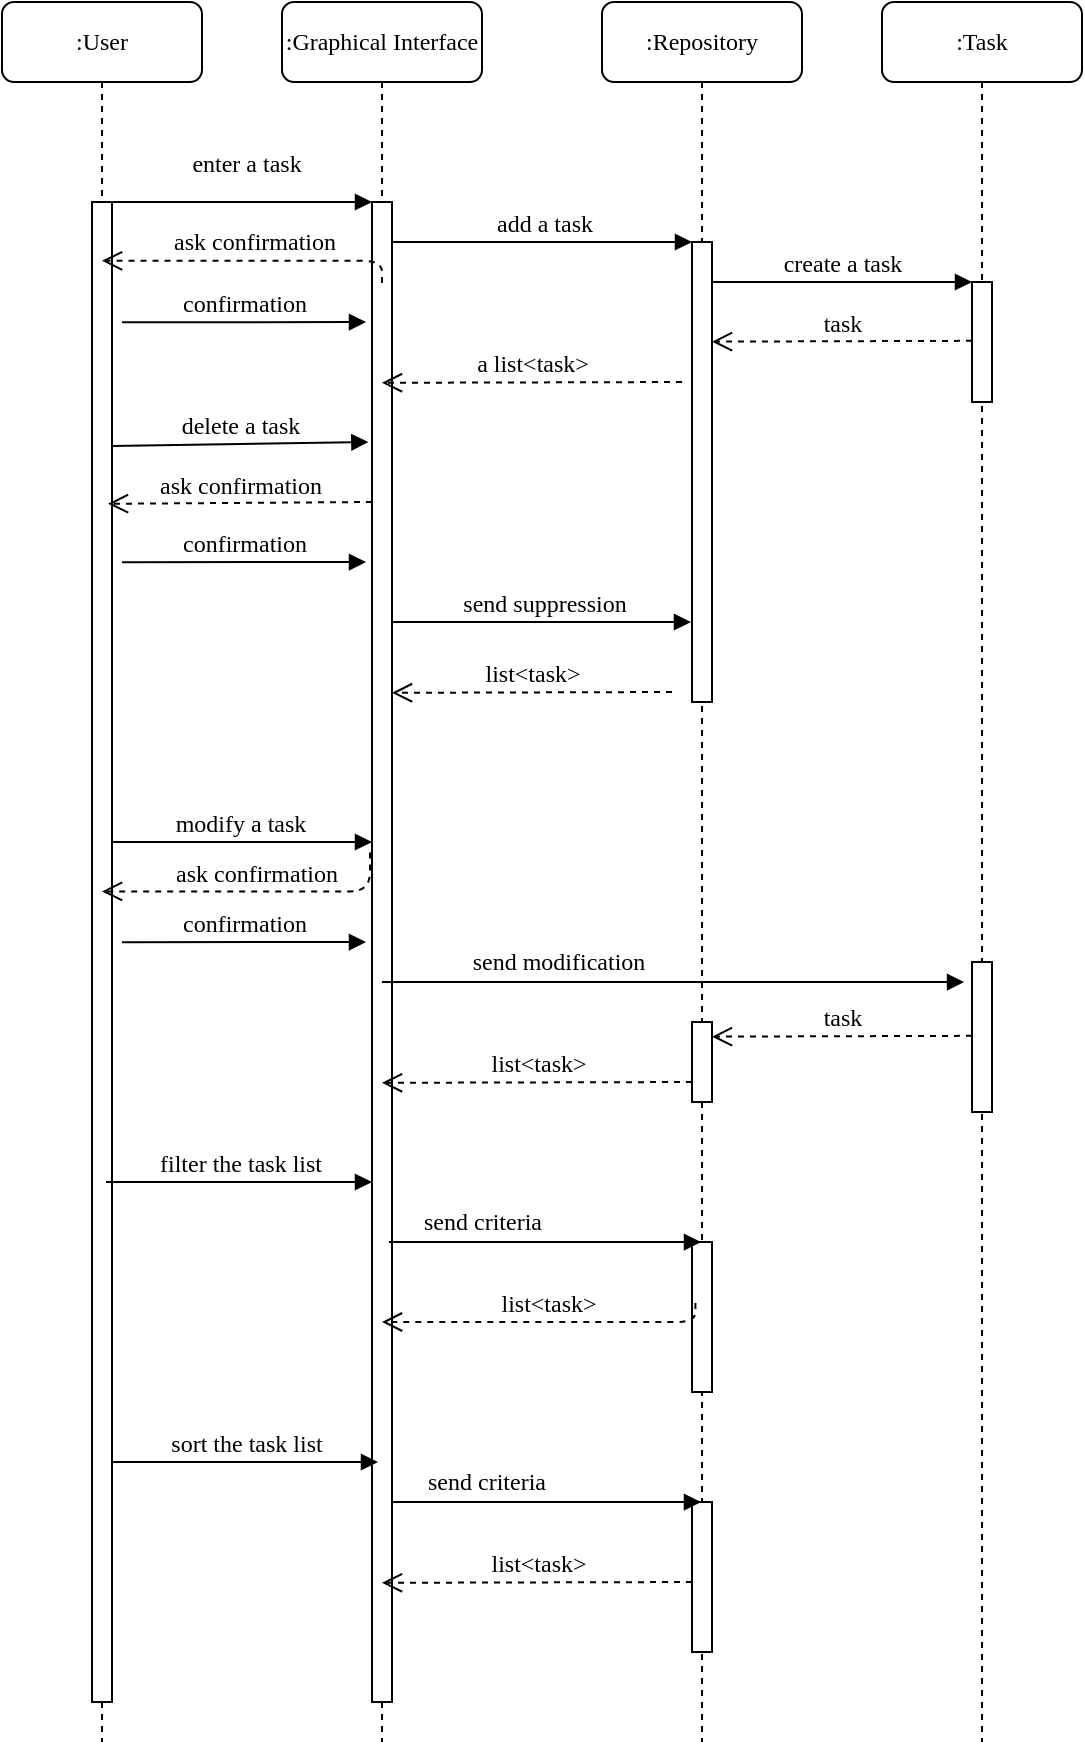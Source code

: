 <mxfile version="26.1.1">
  <diagram name="Page-1" id="13e1069c-82ec-6db2-03f1-153e76fe0fe0">
    <mxGraphModel dx="838" dy="973" grid="1" gridSize="10" guides="1" tooltips="1" connect="1" arrows="1" fold="1" page="1" pageScale="1" pageWidth="1100" pageHeight="850" background="none" math="0" shadow="0">
      <root>
        <mxCell id="0" />
        <mxCell id="1" parent="0" />
        <mxCell id="7baba1c4bc27f4b0-2" value=":Graphical Interface" style="shape=umlLifeline;perimeter=lifelinePerimeter;whiteSpace=wrap;html=1;container=1;collapsible=0;recursiveResize=0;outlineConnect=0;rounded=1;shadow=0;comic=0;labelBackgroundColor=none;strokeWidth=1;fontFamily=Verdana;fontSize=12;align=center;movable=0;resizable=0;rotatable=0;deletable=0;editable=0;locked=1;connectable=0;" parent="1" vertex="1">
          <mxGeometry x="240" y="80" width="100" height="870" as="geometry" />
        </mxCell>
        <mxCell id="7baba1c4bc27f4b0-10" value="" style="html=1;points=[];perimeter=orthogonalPerimeter;rounded=0;shadow=0;comic=0;labelBackgroundColor=none;strokeWidth=1;fontFamily=Verdana;fontSize=12;align=center;" parent="7baba1c4bc27f4b0-2" vertex="1">
          <mxGeometry x="45" y="100" width="10" height="750" as="geometry" />
        </mxCell>
        <mxCell id="f2qZiavuI74izzKtzCoV-3" value="modify a task" style="html=1;verticalAlign=bottom;endArrow=block;labelBackgroundColor=none;fontFamily=Verdana;fontSize=12;" edge="1" parent="7baba1c4bc27f4b0-2">
          <mxGeometry relative="1" as="geometry">
            <mxPoint x="-87.5" y="420" as="sourcePoint" />
            <mxPoint x="45" y="420.0" as="targetPoint" />
          </mxGeometry>
        </mxCell>
        <mxCell id="7baba1c4bc27f4b0-3" value=":Repository" style="shape=umlLifeline;perimeter=lifelinePerimeter;whiteSpace=wrap;html=1;container=1;collapsible=0;recursiveResize=0;outlineConnect=0;rounded=1;shadow=0;comic=0;labelBackgroundColor=none;strokeWidth=1;fontFamily=Verdana;fontSize=12;align=center;movable=0;resizable=0;rotatable=0;deletable=0;editable=0;locked=1;connectable=0;" parent="1" vertex="1">
          <mxGeometry x="400" y="80" width="100" height="870" as="geometry" />
        </mxCell>
        <mxCell id="7baba1c4bc27f4b0-13" value="" style="html=1;points=[];perimeter=orthogonalPerimeter;rounded=0;shadow=0;comic=0;labelBackgroundColor=none;strokeWidth=1;fontFamily=Verdana;fontSize=12;align=center;" parent="7baba1c4bc27f4b0-3" vertex="1">
          <mxGeometry x="45" y="120" width="10" height="230" as="geometry" />
        </mxCell>
        <mxCell id="f2qZiavuI74izzKtzCoV-16" style="edgeStyle=orthogonalEdgeStyle;rounded=0;orthogonalLoop=1;jettySize=auto;html=1;" edge="1" parent="7baba1c4bc27f4b0-3" source="f2qZiavuI74izzKtzCoV-8" target="7baba1c4bc27f4b0-3">
          <mxGeometry relative="1" as="geometry">
            <Array as="points">
              <mxPoint x="50" y="590" />
              <mxPoint x="50" y="590" />
            </Array>
          </mxGeometry>
        </mxCell>
        <mxCell id="f2qZiavuI74izzKtzCoV-8" value="" style="html=1;points=[];perimeter=orthogonalPerimeter;rounded=0;shadow=0;comic=0;labelBackgroundColor=none;strokeWidth=1;fontFamily=Verdana;fontSize=12;align=center;" vertex="1" parent="7baba1c4bc27f4b0-3">
          <mxGeometry x="45" y="510" width="10" height="40" as="geometry" />
        </mxCell>
        <mxCell id="f2qZiavuI74izzKtzCoV-25" value="" style="html=1;points=[];perimeter=orthogonalPerimeter;rounded=0;shadow=0;comic=0;labelBackgroundColor=none;strokeWidth=1;fontFamily=Verdana;fontSize=12;align=center;" vertex="1" parent="7baba1c4bc27f4b0-3">
          <mxGeometry x="45" y="750" width="10" height="75" as="geometry" />
        </mxCell>
        <mxCell id="f2qZiavuI74izzKtzCoV-24" value="" style="html=1;points=[];perimeter=orthogonalPerimeter;rounded=0;shadow=0;comic=0;labelBackgroundColor=none;strokeWidth=1;fontFamily=Verdana;fontSize=12;align=center;" vertex="1" parent="7baba1c4bc27f4b0-3">
          <mxGeometry x="45" y="620" width="10" height="75" as="geometry" />
        </mxCell>
        <mxCell id="f2qZiavuI74izzKtzCoV-28" value="list&amp;lt;task&amp;gt;" style="html=1;verticalAlign=bottom;endArrow=open;dashed=1;endSize=8;labelBackgroundColor=none;fontFamily=Verdana;fontSize=12;edgeStyle=elbowEdgeStyle;elbow=vertical;entryX=0.5;entryY=0.92;entryDx=0;entryDy=0;entryPerimeter=0;" edge="1" parent="7baba1c4bc27f4b0-3" target="7baba1c4bc27f4b0-10">
          <mxGeometry x="-0.004" relative="1" as="geometry">
            <mxPoint x="-100" y="790" as="targetPoint" />
            <Array as="points">
              <mxPoint x="-9" y="790.41" />
              <mxPoint x="21" y="790.41" />
            </Array>
            <mxPoint x="45" y="790" as="sourcePoint" />
            <mxPoint as="offset" />
          </mxGeometry>
        </mxCell>
        <mxCell id="f2qZiavuI74izzKtzCoV-2" value="list&amp;lt;task&amp;gt;" style="html=1;verticalAlign=bottom;endArrow=open;dashed=1;endSize=8;labelBackgroundColor=none;fontFamily=Verdana;fontSize=12;edgeStyle=elbowEdgeStyle;elbow=vertical;" edge="1" parent="7baba1c4bc27f4b0-3">
          <mxGeometry x="-0.004" relative="1" as="geometry">
            <mxPoint x="-105" y="345" as="targetPoint" />
            <Array as="points">
              <mxPoint x="-15" y="345.41" />
              <mxPoint x="15" y="345.41" />
            </Array>
            <mxPoint x="35" y="345" as="sourcePoint" />
            <mxPoint as="offset" />
          </mxGeometry>
        </mxCell>
        <mxCell id="f2qZiavuI74izzKtzCoV-37" value="list&amp;lt;task&amp;gt;" style="html=1;verticalAlign=bottom;endArrow=open;dashed=1;endSize=8;labelBackgroundColor=none;fontFamily=Verdana;fontSize=12;edgeStyle=elbowEdgeStyle;elbow=vertical;" edge="1" parent="7baba1c4bc27f4b0-3" target="7baba1c4bc27f4b0-2">
          <mxGeometry x="-0.004" relative="1" as="geometry">
            <mxPoint x="-95" y="540" as="targetPoint" />
            <Array as="points">
              <mxPoint x="-5" y="540.41" />
              <mxPoint x="25" y="540.41" />
            </Array>
            <mxPoint x="45" y="540" as="sourcePoint" />
            <mxPoint as="offset" />
          </mxGeometry>
        </mxCell>
        <mxCell id="7baba1c4bc27f4b0-4" value=":Task" style="shape=umlLifeline;perimeter=lifelinePerimeter;whiteSpace=wrap;html=1;container=1;collapsible=0;recursiveResize=0;outlineConnect=0;rounded=1;shadow=0;comic=0;labelBackgroundColor=none;strokeWidth=1;fontFamily=Verdana;fontSize=12;align=center;movable=0;resizable=0;rotatable=0;deletable=0;editable=0;locked=1;connectable=0;" parent="1" vertex="1">
          <mxGeometry x="540" y="80" width="100" height="870" as="geometry" />
        </mxCell>
        <mxCell id="7baba1c4bc27f4b0-21" value="task" style="html=1;verticalAlign=bottom;endArrow=open;dashed=1;endSize=8;labelBackgroundColor=none;fontFamily=Verdana;fontSize=12;edgeStyle=elbowEdgeStyle;elbow=vertical;" parent="7baba1c4bc27f4b0-4" edge="1">
          <mxGeometry x="-0.004" relative="1" as="geometry">
            <mxPoint x="-85" y="169.41" as="targetPoint" />
            <Array as="points">
              <mxPoint x="-15" y="169.82" />
              <mxPoint x="15" y="169.82" />
            </Array>
            <mxPoint x="45" y="169.41" as="sourcePoint" />
            <mxPoint as="offset" />
          </mxGeometry>
        </mxCell>
        <mxCell id="f2qZiavuI74izzKtzCoV-4" value="" style="html=1;points=[];perimeter=orthogonalPerimeter;rounded=0;shadow=0;comic=0;labelBackgroundColor=none;strokeWidth=1;fontFamily=Verdana;fontSize=12;align=center;" vertex="1" parent="7baba1c4bc27f4b0-4">
          <mxGeometry x="45" y="480" width="10" height="75" as="geometry" />
        </mxCell>
        <mxCell id="7baba1c4bc27f4b0-16" value="" style="html=1;points=[];perimeter=orthogonalPerimeter;rounded=0;shadow=0;comic=0;labelBackgroundColor=none;strokeWidth=1;fontFamily=Verdana;fontSize=12;align=center;" parent="7baba1c4bc27f4b0-4" vertex="1">
          <mxGeometry x="45" y="140" width="10" height="60" as="geometry" />
        </mxCell>
        <mxCell id="f2qZiavuI74izzKtzCoV-11" value="task" style="html=1;verticalAlign=bottom;endArrow=open;dashed=1;endSize=8;labelBackgroundColor=none;fontFamily=Verdana;fontSize=12;edgeStyle=elbowEdgeStyle;elbow=vertical;" edge="1" parent="7baba1c4bc27f4b0-4">
          <mxGeometry x="-0.004" relative="1" as="geometry">
            <mxPoint x="-85" y="516.91" as="targetPoint" />
            <Array as="points">
              <mxPoint x="-15" y="517.32" />
              <mxPoint x="15" y="517.32" />
            </Array>
            <mxPoint x="45" y="516.91" as="sourcePoint" />
            <mxPoint as="offset" />
          </mxGeometry>
        </mxCell>
        <mxCell id="7baba1c4bc27f4b0-8" value=":User" style="shape=umlLifeline;perimeter=lifelinePerimeter;whiteSpace=wrap;html=1;container=1;collapsible=0;recursiveResize=0;outlineConnect=0;rounded=1;shadow=0;comic=0;labelBackgroundColor=none;strokeWidth=1;fontFamily=Verdana;fontSize=12;align=center;movable=0;resizable=0;rotatable=0;deletable=0;editable=0;locked=1;connectable=0;" parent="1" vertex="1">
          <mxGeometry x="100" y="80" width="100" height="870" as="geometry" />
        </mxCell>
        <mxCell id="7baba1c4bc27f4b0-9" value="" style="html=1;points=[];perimeter=orthogonalPerimeter;rounded=0;shadow=0;comic=0;labelBackgroundColor=none;strokeWidth=1;fontFamily=Verdana;fontSize=12;align=center;" parent="7baba1c4bc27f4b0-8" vertex="1">
          <mxGeometry x="45" y="100" width="10" height="750" as="geometry" />
        </mxCell>
        <mxCell id="7baba1c4bc27f4b0-23" value="delete a task" style="html=1;verticalAlign=bottom;endArrow=block;labelBackgroundColor=none;fontFamily=Verdana;fontSize=12;entryX=-0.182;entryY=0.107;entryDx=0;entryDy=0;entryPerimeter=0;" parent="7baba1c4bc27f4b0-8" edge="1">
          <mxGeometry relative="1" as="geometry">
            <mxPoint x="55" y="221.98" as="sourcePoint" />
            <mxPoint x="183.18" y="220.005" as="targetPoint" />
          </mxGeometry>
        </mxCell>
        <mxCell id="f2qZiavuI74izzKtzCoV-33" value="confirmation" style="html=1;verticalAlign=bottom;endArrow=block;entryX=-0.3;entryY=0.085;labelBackgroundColor=none;fontFamily=Verdana;fontSize=12;edgeStyle=elbowEdgeStyle;elbow=vertical;entryDx=0;entryDy=0;entryPerimeter=0;" edge="1" parent="7baba1c4bc27f4b0-8">
          <mxGeometry x="0.004" relative="1" as="geometry">
            <mxPoint x="60" y="160.18" as="sourcePoint" />
            <mxPoint x="182" y="160.08" as="targetPoint" />
            <mxPoint as="offset" />
          </mxGeometry>
        </mxCell>
        <mxCell id="f2qZiavuI74izzKtzCoV-19" value="sort the task list" style="html=1;verticalAlign=bottom;endArrow=block;labelBackgroundColor=none;fontFamily=Verdana;fontSize=12;" edge="1" parent="7baba1c4bc27f4b0-8">
          <mxGeometry relative="1" as="geometry">
            <mxPoint x="55" y="730" as="sourcePoint" />
            <mxPoint x="188" y="730" as="targetPoint" />
          </mxGeometry>
        </mxCell>
        <mxCell id="7baba1c4bc27f4b0-17" value="create a task" style="html=1;verticalAlign=bottom;endArrow=block;labelBackgroundColor=none;fontFamily=Verdana;fontSize=12;edgeStyle=elbowEdgeStyle;elbow=vertical;" parent="1" source="7baba1c4bc27f4b0-13" target="7baba1c4bc27f4b0-16" edge="1">
          <mxGeometry relative="1" as="geometry">
            <mxPoint x="510" y="220" as="sourcePoint" />
            <Array as="points">
              <mxPoint x="460" y="220" />
            </Array>
          </mxGeometry>
        </mxCell>
        <mxCell id="7baba1c4bc27f4b0-11" value="enter a task" style="html=1;verticalAlign=bottom;endArrow=block;entryX=0;entryY=0;labelBackgroundColor=none;fontFamily=Verdana;fontSize=12;edgeStyle=elbowEdgeStyle;elbow=vertical;" parent="1" source="7baba1c4bc27f4b0-9" target="7baba1c4bc27f4b0-10" edge="1">
          <mxGeometry x="0.03" y="10" relative="1" as="geometry">
            <mxPoint x="220" y="190" as="sourcePoint" />
            <mxPoint as="offset" />
          </mxGeometry>
        </mxCell>
        <mxCell id="7baba1c4bc27f4b0-14" value="add a task" style="html=1;verticalAlign=bottom;endArrow=block;entryX=0;entryY=0;labelBackgroundColor=none;fontFamily=Verdana;fontSize=12;edgeStyle=elbowEdgeStyle;elbow=vertical;" parent="1" source="7baba1c4bc27f4b0-10" target="7baba1c4bc27f4b0-13" edge="1">
          <mxGeometry x="0.004" relative="1" as="geometry">
            <mxPoint x="370" y="200" as="sourcePoint" />
            <mxPoint as="offset" />
          </mxGeometry>
        </mxCell>
        <mxCell id="f2qZiavuI74izzKtzCoV-14" value="send modification" style="html=1;verticalAlign=bottom;endArrow=block;labelBackgroundColor=none;fontFamily=Verdana;fontSize=12;exitX=1.347;exitY=0.323;exitDx=0;exitDy=0;exitPerimeter=0;" edge="1" parent="1">
          <mxGeometry x="-0.395" y="1" relative="1" as="geometry">
            <mxPoint x="290.0" y="570.005" as="sourcePoint" />
            <mxPoint x="581.03" y="570.005" as="targetPoint" />
            <mxPoint as="offset" />
          </mxGeometry>
        </mxCell>
        <mxCell id="f2qZiavuI74izzKtzCoV-22" value="send criteria" style="html=1;verticalAlign=bottom;endArrow=block;labelBackgroundColor=none;fontFamily=Verdana;fontSize=12;exitX=1.347;exitY=0.323;exitDx=0;exitDy=0;exitPerimeter=0;" edge="1" parent="1">
          <mxGeometry x="-0.395" y="1" relative="1" as="geometry">
            <mxPoint x="293.47" y="700.005" as="sourcePoint" />
            <mxPoint x="449.5" y="700.005" as="targetPoint" />
            <mxPoint as="offset" />
          </mxGeometry>
        </mxCell>
        <mxCell id="f2qZiavuI74izzKtzCoV-27" value="list&amp;lt;task&amp;gt;" style="html=1;verticalAlign=bottom;endArrow=open;dashed=1;endSize=8;labelBackgroundColor=none;fontFamily=Verdana;fontSize=12;edgeStyle=elbowEdgeStyle;elbow=vertical;exitX=0.171;exitY=0.407;exitDx=0;exitDy=0;exitPerimeter=0;" edge="1" parent="1" source="f2qZiavuI74izzKtzCoV-24" target="7baba1c4bc27f4b0-2">
          <mxGeometry x="-0.004" relative="1" as="geometry">
            <mxPoint x="310" y="550" as="targetPoint" />
            <Array as="points">
              <mxPoint x="370" y="740" />
              <mxPoint x="380" y="550.41" />
              <mxPoint x="410" y="550.41" />
            </Array>
            <mxPoint x="440" y="550" as="sourcePoint" />
            <mxPoint as="offset" />
          </mxGeometry>
        </mxCell>
        <mxCell id="f2qZiavuI74izzKtzCoV-31" value="ask confirmation" style="html=1;verticalAlign=bottom;endArrow=open;dashed=1;endSize=8;labelBackgroundColor=none;fontFamily=Verdana;fontSize=12;edgeStyle=elbowEdgeStyle;elbow=vertical;exitX=-0.065;exitY=0.418;exitDx=0;exitDy=0;exitPerimeter=0;" edge="1" parent="1">
          <mxGeometry x="-0.004" relative="1" as="geometry">
            <mxPoint x="150" y="524.3" as="targetPoint" />
            <Array as="points">
              <mxPoint x="220" y="524.71" />
              <mxPoint x="250" y="524.71" />
            </Array>
            <mxPoint x="284" y="505.3" as="sourcePoint" />
            <mxPoint as="offset" />
          </mxGeometry>
        </mxCell>
        <mxCell id="f2qZiavuI74izzKtzCoV-32" value="ask confirmation" style="html=1;verticalAlign=bottom;endArrow=open;dashed=1;endSize=8;labelBackgroundColor=none;fontFamily=Verdana;fontSize=12;edgeStyle=elbowEdgeStyle;elbow=vertical;exitX=0.5;exitY=0.054;exitDx=0;exitDy=0;exitPerimeter=0;" edge="1" parent="1" source="7baba1c4bc27f4b0-10">
          <mxGeometry x="-0.004" relative="1" as="geometry">
            <mxPoint x="150" y="209.0" as="targetPoint" />
            <Array as="points">
              <mxPoint x="220" y="209.41" />
              <mxPoint x="250" y="209.41" />
            </Array>
            <mxPoint x="284" y="190" as="sourcePoint" />
            <mxPoint as="offset" />
          </mxGeometry>
        </mxCell>
        <mxCell id="f2qZiavuI74izzKtzCoV-23" value="send criteria" style="html=1;verticalAlign=bottom;endArrow=block;labelBackgroundColor=none;fontFamily=Verdana;fontSize=12;exitX=1.347;exitY=0.323;exitDx=0;exitDy=0;exitPerimeter=0;" edge="1" parent="1">
          <mxGeometry x="-0.395" y="1" relative="1" as="geometry">
            <mxPoint x="295.0" y="830.005" as="sourcePoint" />
            <mxPoint x="449.5" y="830.005" as="targetPoint" />
            <mxPoint as="offset" />
          </mxGeometry>
        </mxCell>
        <mxCell id="f2qZiavuI74izzKtzCoV-18" value="filter the task list" style="html=1;verticalAlign=bottom;endArrow=block;labelBackgroundColor=none;fontFamily=Verdana;fontSize=12;" edge="1" parent="1">
          <mxGeometry relative="1" as="geometry">
            <mxPoint x="152" y="670" as="sourcePoint" />
            <mxPoint x="285" y="670" as="targetPoint" />
          </mxGeometry>
        </mxCell>
        <mxCell id="f2qZiavuI74izzKtzCoV-34" value="confirmation" style="html=1;verticalAlign=bottom;endArrow=block;entryX=-0.3;entryY=0.085;labelBackgroundColor=none;fontFamily=Verdana;fontSize=12;edgeStyle=elbowEdgeStyle;elbow=vertical;entryDx=0;entryDy=0;entryPerimeter=0;" edge="1" parent="1">
          <mxGeometry x="0.004" relative="1" as="geometry">
            <mxPoint x="160" y="550.1" as="sourcePoint" />
            <mxPoint x="282" y="550.0" as="targetPoint" />
            <mxPoint as="offset" />
          </mxGeometry>
        </mxCell>
        <mxCell id="f2qZiavuI74izzKtzCoV-15" value="ask confirmation" style="html=1;verticalAlign=bottom;endArrow=open;dashed=1;endSize=8;labelBackgroundColor=none;fontFamily=Verdana;fontSize=12;edgeStyle=elbowEdgeStyle;elbow=vertical;exitX=-0.3;exitY=0.326;exitDx=0;exitDy=0;exitPerimeter=0;" edge="1" parent="1">
          <mxGeometry x="-0.004" relative="1" as="geometry">
            <mxPoint x="153" y="330.5" as="targetPoint" />
            <Array as="points">
              <mxPoint x="223" y="330.91" />
              <mxPoint x="253" y="330.91" />
            </Array>
            <mxPoint x="285" y="330" as="sourcePoint" />
            <mxPoint as="offset" />
          </mxGeometry>
        </mxCell>
        <mxCell id="f2qZiavuI74izzKtzCoV-35" value="confirmation" style="html=1;verticalAlign=bottom;endArrow=block;entryX=-0.3;entryY=0.085;labelBackgroundColor=none;fontFamily=Verdana;fontSize=12;edgeStyle=elbowEdgeStyle;elbow=vertical;entryDx=0;entryDy=0;entryPerimeter=0;" edge="1" parent="1">
          <mxGeometry x="0.004" relative="1" as="geometry">
            <mxPoint x="160" y="360.1" as="sourcePoint" />
            <mxPoint x="282" y="360.0" as="targetPoint" />
            <mxPoint as="offset" />
          </mxGeometry>
        </mxCell>
        <mxCell id="f2qZiavuI74izzKtzCoV-1" value="send suppression" style="html=1;verticalAlign=bottom;endArrow=block;labelBackgroundColor=none;fontFamily=Verdana;fontSize=12;" edge="1" parent="1">
          <mxGeometry x="0.007" relative="1" as="geometry">
            <mxPoint x="295" y="390" as="sourcePoint" />
            <mxPoint x="444.5" y="390" as="targetPoint" />
            <mxPoint as="offset" />
          </mxGeometry>
        </mxCell>
        <mxCell id="f2qZiavuI74izzKtzCoV-36" value="a list&amp;lt;task&amp;gt;" style="html=1;verticalAlign=bottom;endArrow=open;dashed=1;endSize=8;labelBackgroundColor=none;fontFamily=Verdana;fontSize=12;edgeStyle=elbowEdgeStyle;elbow=vertical;entryX=0.5;entryY=0.12;entryDx=0;entryDy=0;entryPerimeter=0;" edge="1" parent="1" target="7baba1c4bc27f4b0-10">
          <mxGeometry x="-0.004" relative="1" as="geometry">
            <mxPoint x="300" y="270" as="targetPoint" />
            <Array as="points">
              <mxPoint x="390" y="270.41" />
              <mxPoint x="420" y="270.41" />
            </Array>
            <mxPoint x="440" y="270" as="sourcePoint" />
            <mxPoint as="offset" />
          </mxGeometry>
        </mxCell>
      </root>
    </mxGraphModel>
  </diagram>
</mxfile>
